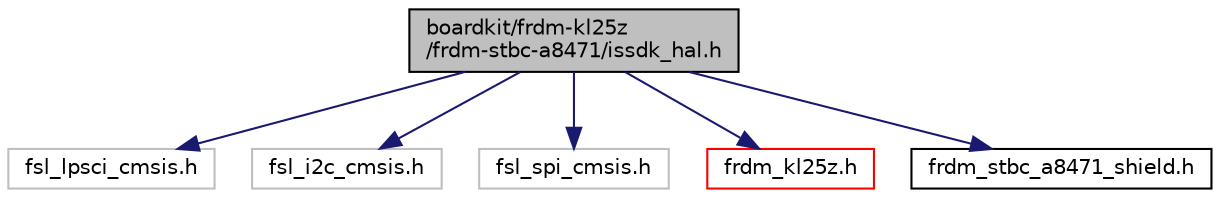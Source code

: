digraph "boardkit/frdm-kl25z/frdm-stbc-a8471/issdk_hal.h"
{
  edge [fontname="Helvetica",fontsize="10",labelfontname="Helvetica",labelfontsize="10"];
  node [fontname="Helvetica",fontsize="10",shape=record];
  Node0 [label="boardkit/frdm-kl25z\l/frdm-stbc-a8471/issdk_hal.h",height=0.2,width=0.4,color="black", fillcolor="grey75", style="filled", fontcolor="black"];
  Node0 -> Node1 [color="midnightblue",fontsize="10",style="solid",fontname="Helvetica"];
  Node1 [label="fsl_lpsci_cmsis.h",height=0.2,width=0.4,color="grey75", fillcolor="white", style="filled"];
  Node0 -> Node2 [color="midnightblue",fontsize="10",style="solid",fontname="Helvetica"];
  Node2 [label="fsl_i2c_cmsis.h",height=0.2,width=0.4,color="grey75", fillcolor="white", style="filled"];
  Node0 -> Node3 [color="midnightblue",fontsize="10",style="solid",fontname="Helvetica"];
  Node3 [label="fsl_spi_cmsis.h",height=0.2,width=0.4,color="grey75", fillcolor="white", style="filled"];
  Node0 -> Node4 [color="midnightblue",fontsize="10",style="solid",fontname="Helvetica"];
  Node4 [label="frdm_kl25z.h",height=0.2,width=0.4,color="red", fillcolor="white", style="filled",URL="$frdm__kl25z_8h.html",tooltip="The frdm_kl25z.h file defines GPIO pin mappings for FRDM-KL25Z board. "];
  Node0 -> Node10 [color="midnightblue",fontsize="10",style="solid",fontname="Helvetica"];
  Node10 [label="frdm_stbc_a8471_shield.h",height=0.2,width=0.4,color="black", fillcolor="white", style="filled",URL="$frdm__stbc__a8471__shield_8h.html",tooltip="The frdm_stbc_a8471_shield.h file declares mapping of the Kinetis Device peripherals to the frmd-kl25..."];
}
